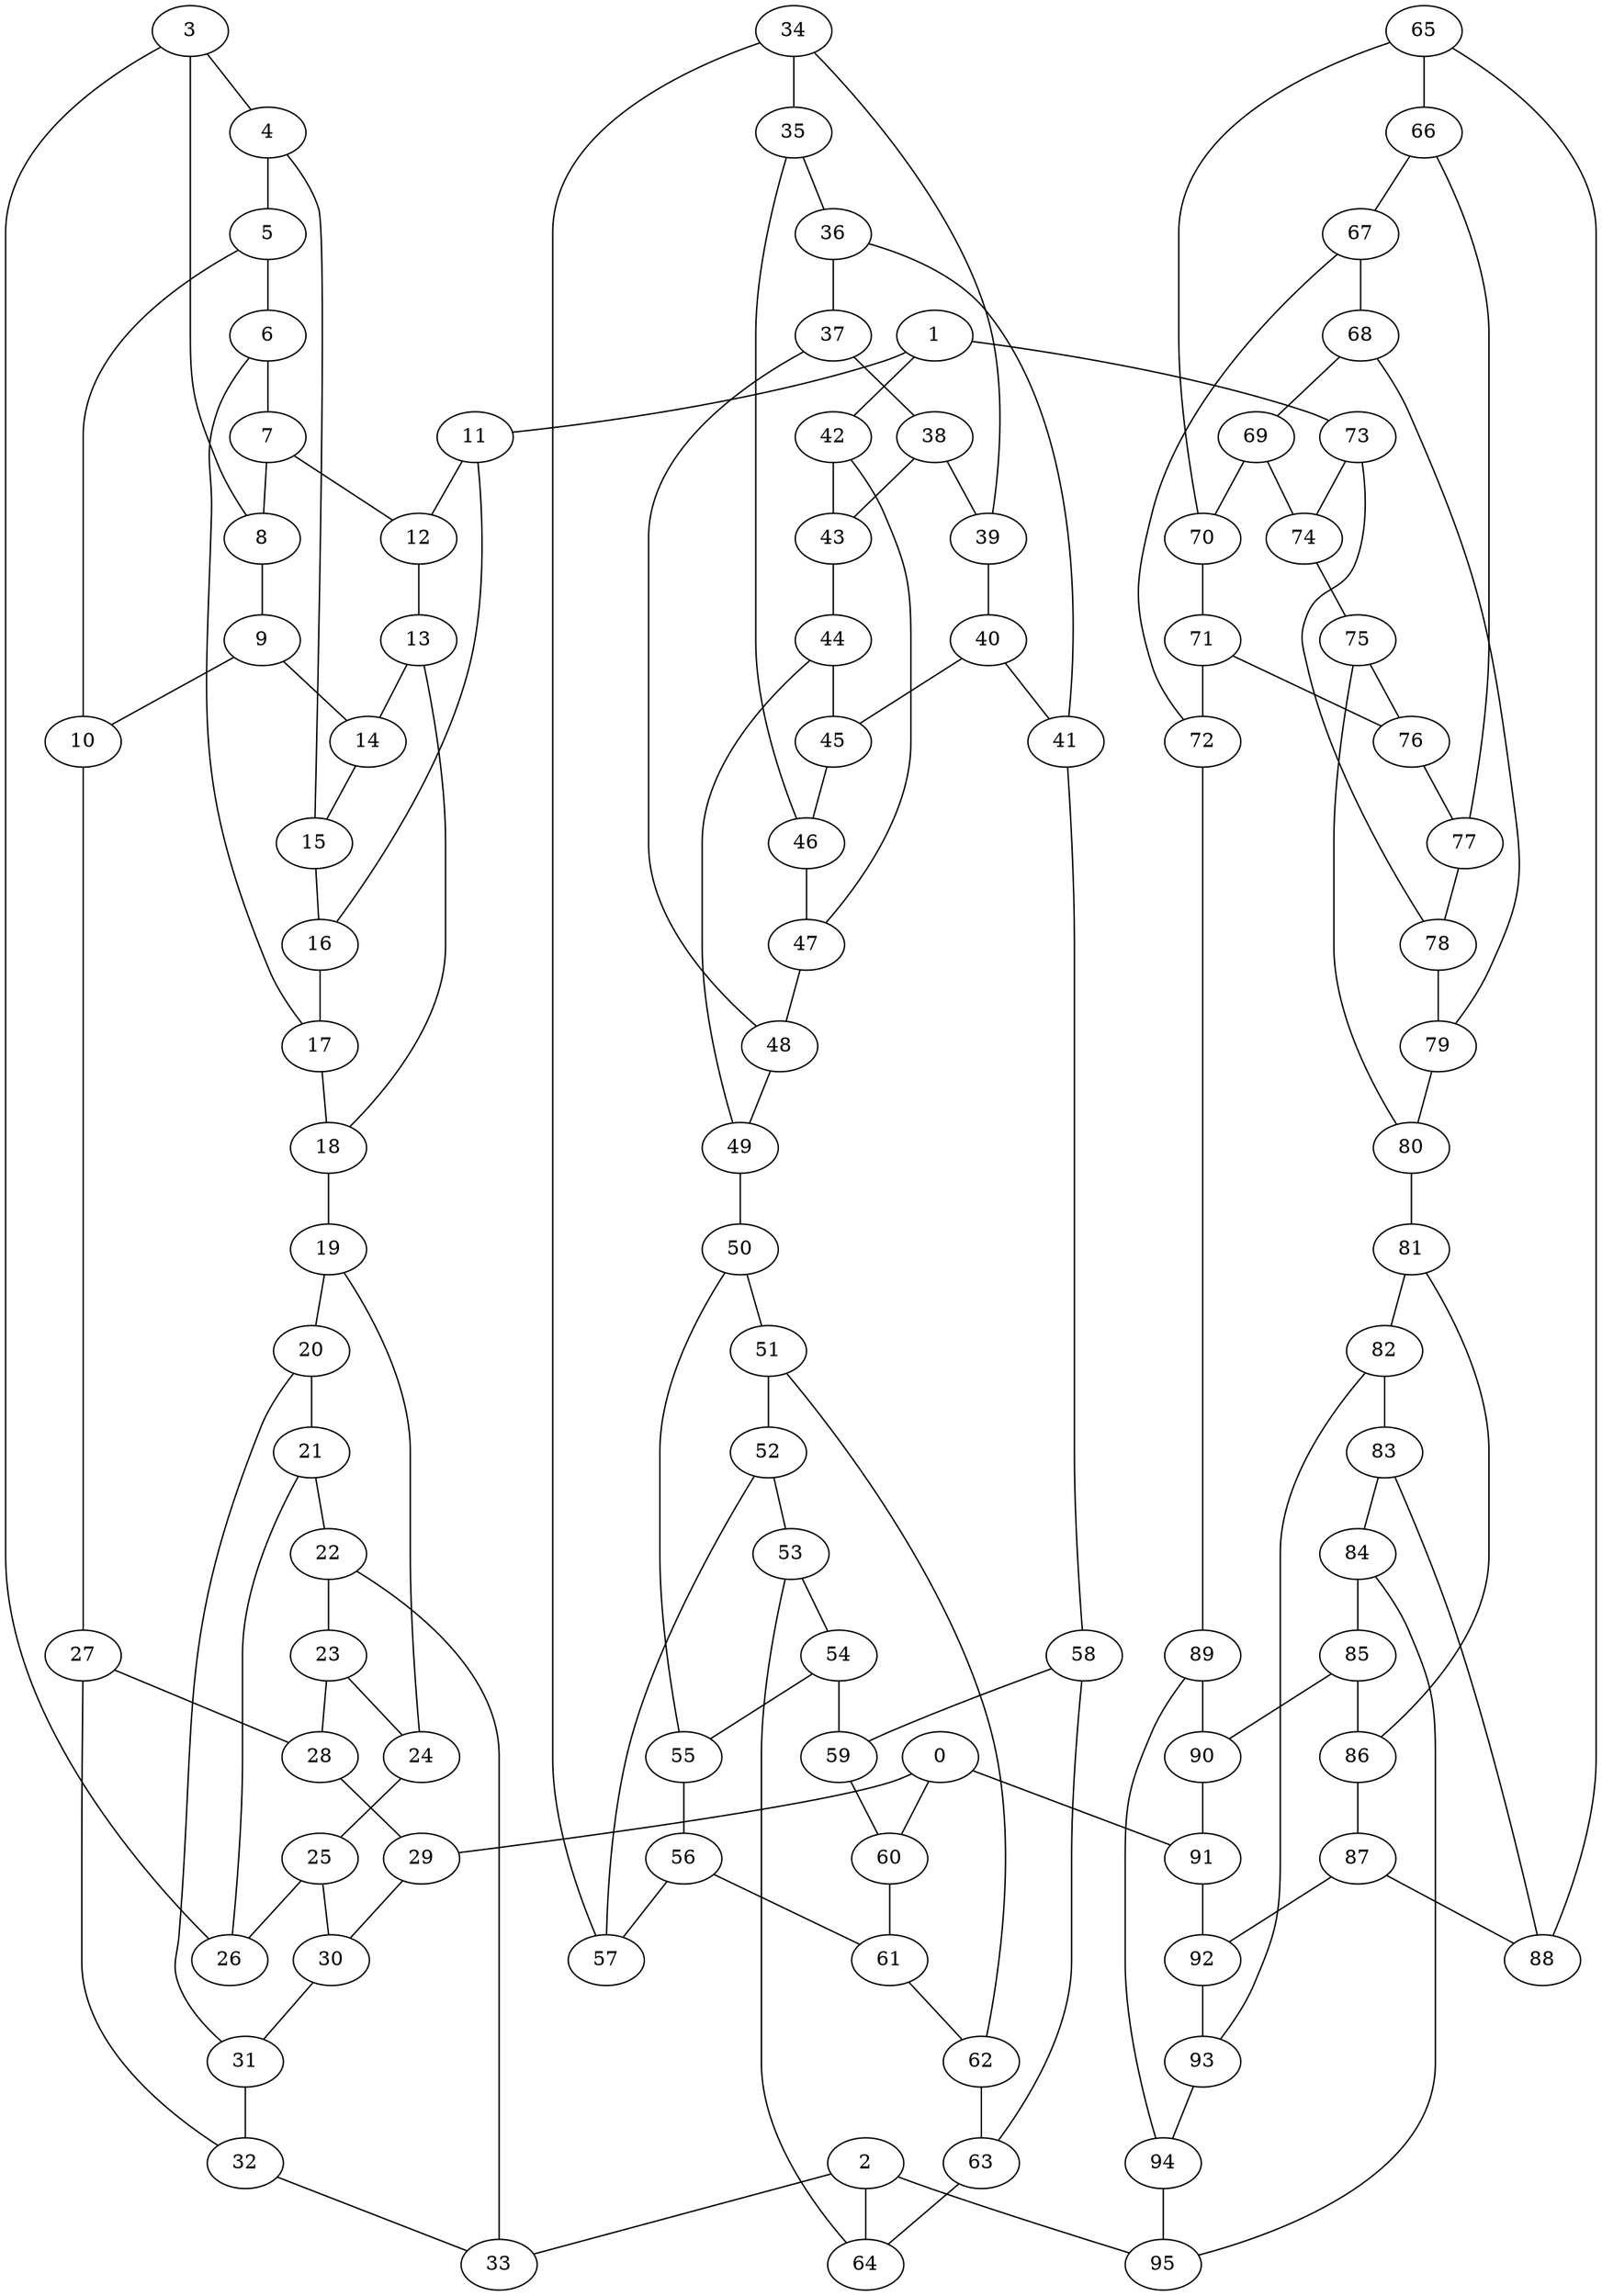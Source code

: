 graph g {0;1;2;3;4;5;6;7;8;9;10;11;12;13;14;15;16;17;18;19;20;21;22;23;24;25;26;27;28;29;30;31;32;33;34;35;36;37;38;39;40;41;42;43;44;45;46;47;48;49;50;51;52;53;54;55;56;57;58;59;60;61;62;63;64;65;66;67;68;69;70;71;72;73;74;75;76;77;78;79;80;81;82;83;84;85;86;87;88;89;90;91;92;93;94;95;0 -- 29;0 -- 60;0 -- 91;1 -- 11;1 -- 42;1 -- 73;2 -- 33;2 -- 64;2 -- 95;3 -- 4;3 -- 8;3 -- 26;4 -- 5;4 -- 15;5 -- 6;5 -- 10;6 -- 7;6 -- 17;7 -- 8;7 -- 12;8 -- 9;9 -- 10;9 -- 14;10 -- 27;11 -- 12;11 -- 16;12 -- 13;13 -- 14;13 -- 18;14 -- 15;15 -- 16;16 -- 17;17 -- 18;18 -- 19;19 -- 20;19 -- 24;20 -- 21;20 -- 31;21 -- 22;21 -- 26;22 -- 23;22 -- 33;23 -- 24;23 -- 28;24 -- 25;25 -- 26;25 -- 30;27 -- 28;27 -- 32;28 -- 29;29 -- 30;30 -- 31;31 -- 32;32 -- 33;34 -- 35;34 -- 39;34 -- 57;35 -- 36;35 -- 46;36 -- 37;36 -- 41;37 -- 38;37 -- 48;38 -- 39;38 -- 43;39 -- 40;40 -- 41;40 -- 45;41 -- 58;42 -- 43;42 -- 47;43 -- 44;44 -- 45;44 -- 49;45 -- 46;46 -- 47;47 -- 48;48 -- 49;49 -- 50;50 -- 51;50 -- 55;51 -- 52;51 -- 62;52 -- 53;52 -- 57;53 -- 54;53 -- 64;54 -- 55;54 -- 59;55 -- 56;56 -- 57;56 -- 61;58 -- 59;58 -- 63;59 -- 60;60 -- 61;61 -- 62;62 -- 63;63 -- 64;65 -- 66;65 -- 70;65 -- 88;66 -- 67;66 -- 77;67 -- 68;67 -- 72;68 -- 69;68 -- 79;69 -- 70;69 -- 74;70 -- 71;71 -- 72;71 -- 76;72 -- 89;73 -- 74;73 -- 78;74 -- 75;75 -- 76;75 -- 80;76 -- 77;77 -- 78;78 -- 79;79 -- 80;80 -- 81;81 -- 82;81 -- 86;82 -- 83;82 -- 93;83 -- 84;83 -- 88;84 -- 85;84 -- 95;85 -- 86;85 -- 90;86 -- 87;87 -- 88;87 -- 92;89 -- 90;89 -- 94;90 -- 91;91 -- 92;92 -- 93;93 -- 94;94 -- 95;}